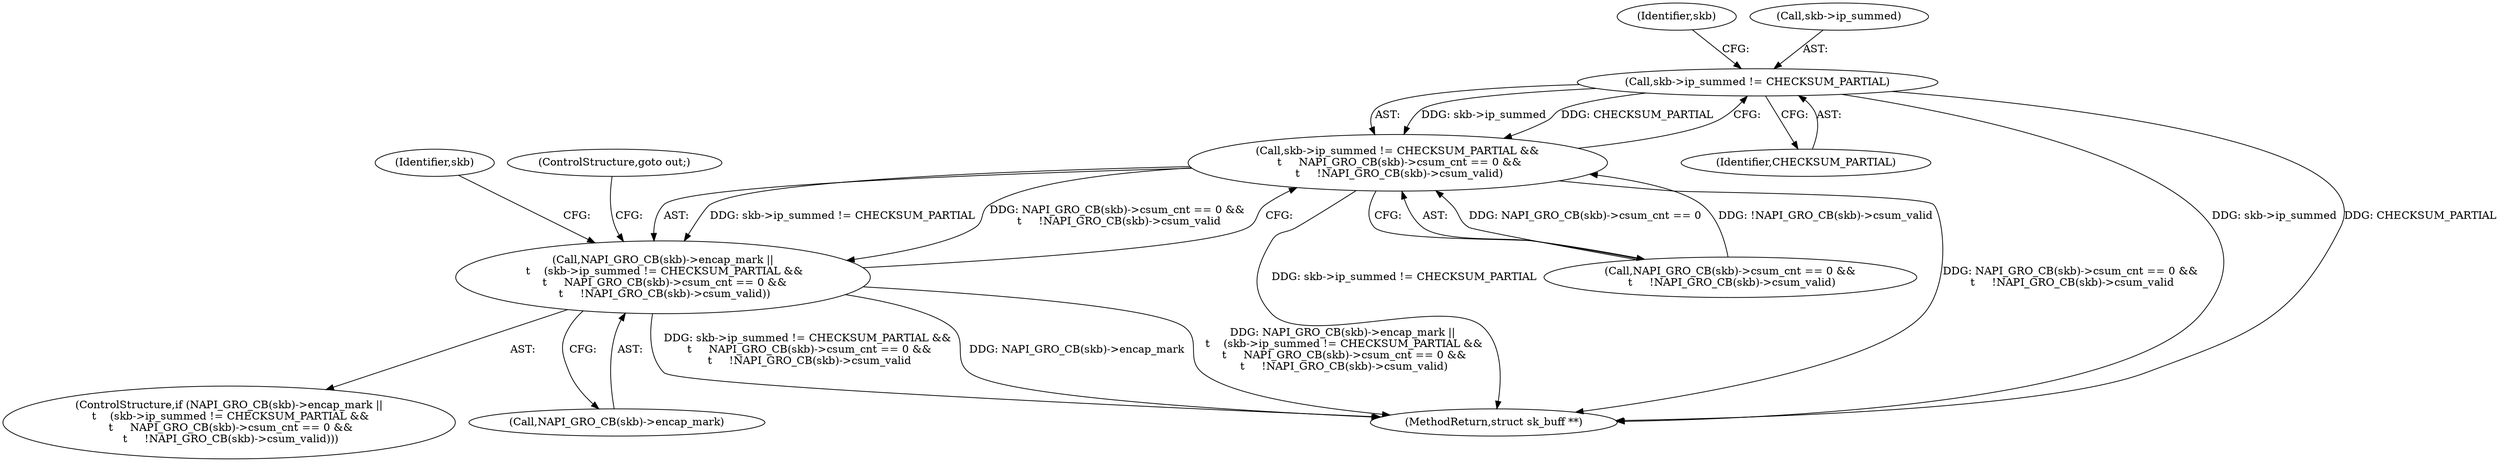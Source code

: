digraph "0_linux_fac8e0f579695a3ecbc4d3cac369139d7f819971_1@pointer" {
"1000131" [label="(Call,skb->ip_summed != CHECKSUM_PARTIAL)"];
"1000130" [label="(Call,skb->ip_summed != CHECKSUM_PARTIAL &&\n \t     NAPI_GRO_CB(skb)->csum_cnt == 0 &&\n \t     !NAPI_GRO_CB(skb)->csum_valid)"];
"1000125" [label="(Call,NAPI_GRO_CB(skb)->encap_mark ||\n \t    (skb->ip_summed != CHECKSUM_PARTIAL &&\n \t     NAPI_GRO_CB(skb)->csum_cnt == 0 &&\n \t     !NAPI_GRO_CB(skb)->csum_valid))"];
"1000124" [label="(ControlStructure,if (NAPI_GRO_CB(skb)->encap_mark ||\n \t    (skb->ip_summed != CHECKSUM_PARTIAL &&\n \t     NAPI_GRO_CB(skb)->csum_cnt == 0 &&\n \t     !NAPI_GRO_CB(skb)->csum_valid)))"];
"1000152" [label="(Identifier,skb)"];
"1000136" [label="(Call,NAPI_GRO_CB(skb)->csum_cnt == 0 &&\n \t     !NAPI_GRO_CB(skb)->csum_valid)"];
"1000131" [label="(Call,skb->ip_summed != CHECKSUM_PARTIAL)"];
"1000140" [label="(Identifier,skb)"];
"1000132" [label="(Call,skb->ip_summed)"];
"1000126" [label="(Call,NAPI_GRO_CB(skb)->encap_mark)"];
"1000135" [label="(Identifier,CHECKSUM_PARTIAL)"];
"1000148" [label="(ControlStructure,goto out;)"];
"1000125" [label="(Call,NAPI_GRO_CB(skb)->encap_mark ||\n \t    (skb->ip_summed != CHECKSUM_PARTIAL &&\n \t     NAPI_GRO_CB(skb)->csum_cnt == 0 &&\n \t     !NAPI_GRO_CB(skb)->csum_valid))"];
"1000306" [label="(MethodReturn,struct sk_buff **)"];
"1000130" [label="(Call,skb->ip_summed != CHECKSUM_PARTIAL &&\n \t     NAPI_GRO_CB(skb)->csum_cnt == 0 &&\n \t     !NAPI_GRO_CB(skb)->csum_valid)"];
"1000131" -> "1000130"  [label="AST: "];
"1000131" -> "1000135"  [label="CFG: "];
"1000132" -> "1000131"  [label="AST: "];
"1000135" -> "1000131"  [label="AST: "];
"1000140" -> "1000131"  [label="CFG: "];
"1000130" -> "1000131"  [label="CFG: "];
"1000131" -> "1000306"  [label="DDG: skb->ip_summed"];
"1000131" -> "1000306"  [label="DDG: CHECKSUM_PARTIAL"];
"1000131" -> "1000130"  [label="DDG: skb->ip_summed"];
"1000131" -> "1000130"  [label="DDG: CHECKSUM_PARTIAL"];
"1000130" -> "1000125"  [label="AST: "];
"1000130" -> "1000136"  [label="CFG: "];
"1000136" -> "1000130"  [label="AST: "];
"1000125" -> "1000130"  [label="CFG: "];
"1000130" -> "1000306"  [label="DDG: skb->ip_summed != CHECKSUM_PARTIAL"];
"1000130" -> "1000306"  [label="DDG: NAPI_GRO_CB(skb)->csum_cnt == 0 &&\n \t     !NAPI_GRO_CB(skb)->csum_valid"];
"1000130" -> "1000125"  [label="DDG: skb->ip_summed != CHECKSUM_PARTIAL"];
"1000130" -> "1000125"  [label="DDG: NAPI_GRO_CB(skb)->csum_cnt == 0 &&\n \t     !NAPI_GRO_CB(skb)->csum_valid"];
"1000136" -> "1000130"  [label="DDG: NAPI_GRO_CB(skb)->csum_cnt == 0"];
"1000136" -> "1000130"  [label="DDG: !NAPI_GRO_CB(skb)->csum_valid"];
"1000125" -> "1000124"  [label="AST: "];
"1000125" -> "1000126"  [label="CFG: "];
"1000126" -> "1000125"  [label="AST: "];
"1000148" -> "1000125"  [label="CFG: "];
"1000152" -> "1000125"  [label="CFG: "];
"1000125" -> "1000306"  [label="DDG: skb->ip_summed != CHECKSUM_PARTIAL &&\n \t     NAPI_GRO_CB(skb)->csum_cnt == 0 &&\n \t     !NAPI_GRO_CB(skb)->csum_valid"];
"1000125" -> "1000306"  [label="DDG: NAPI_GRO_CB(skb)->encap_mark"];
"1000125" -> "1000306"  [label="DDG: NAPI_GRO_CB(skb)->encap_mark ||\n \t    (skb->ip_summed != CHECKSUM_PARTIAL &&\n \t     NAPI_GRO_CB(skb)->csum_cnt == 0 &&\n \t     !NAPI_GRO_CB(skb)->csum_valid)"];
}
